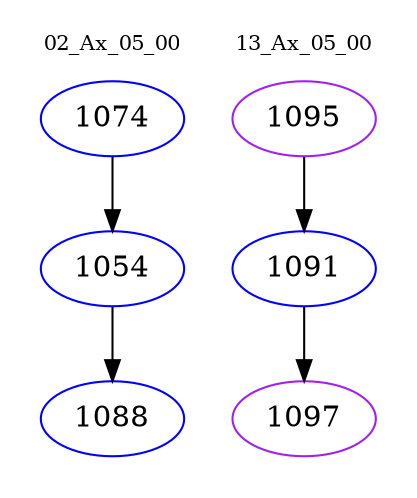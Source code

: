 digraph{
subgraph cluster_0 {
color = white
label = "02_Ax_05_00";
fontsize=10;
T0_1074 [label="1074", color="blue"]
T0_1074 -> T0_1054 [color="black"]
T0_1054 [label="1054", color="blue"]
T0_1054 -> T0_1088 [color="black"]
T0_1088 [label="1088", color="blue"]
}
subgraph cluster_1 {
color = white
label = "13_Ax_05_00";
fontsize=10;
T1_1095 [label="1095", color="purple"]
T1_1095 -> T1_1091 [color="black"]
T1_1091 [label="1091", color="blue"]
T1_1091 -> T1_1097 [color="black"]
T1_1097 [label="1097", color="purple"]
}
}
